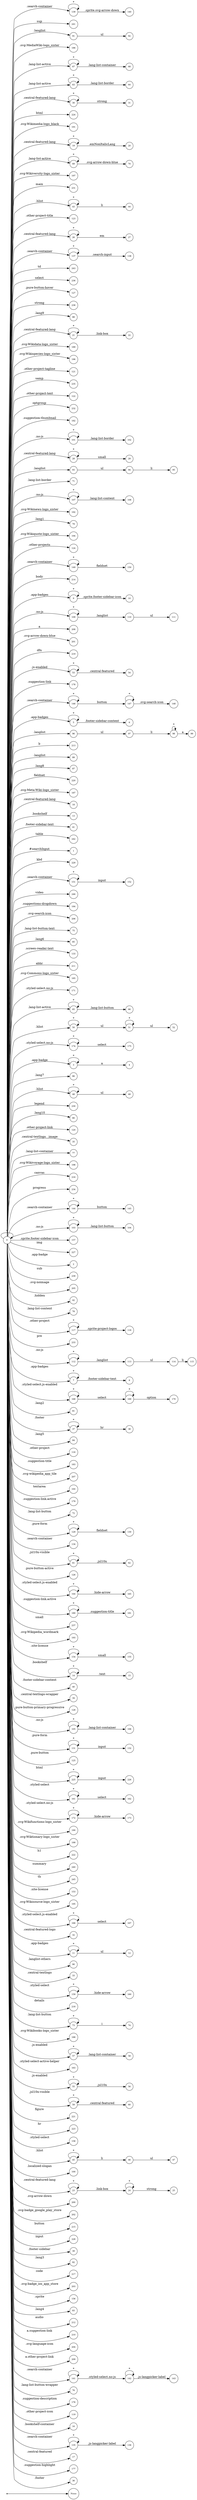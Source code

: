 digraph NFA {
  rankdir=LR;
  node [shape=circle, fontsize=10];
  __start [shape=point, label=""];
  __start -> None;
  139 [label="139"];
  49 [label="49"];
  241 [label="241"];
  91 [label="91"];
  58 [label="58"];
  186 [label="186"];
  67 [label="67"];
  63 [label="63"];
  30 [label="30"];
  224 [label="224"];
  191 [label="191"];
  19 [label="19"];
  69 [label="69"];
  197 [label="197"];
  8 [label="8"];
  173 [label="173"];
  231 [label="231"];
  43 [label="43"];
  123 [label="123"];
  160 [label="160"];
  26 [label="26"];
  137 [label="137"];
  243 [label="243"];
  236 [label="236"];
  27 [label="27"];
  127 [label="127"];
  115 [label="115"];
  238 [label="238"];
  88 [label="88"];
  21 [label="21"];
  155 [label="155"];
  189 [label="189"];
  196 [label="196"];
  121 [label="121"];
  235 [label="235"];
  122 [label="122"];
  232 [label="232"];
  167 [label="167"];
  182 [label="182"];
  47 [label="47"];
  101 [label="101"];
  28 [label="28"];
  93 [label="93"];
  71 [label="71"];
  107 [label="107"];
  192 [label="192"];
  79 [label="79"];
  110 [label="110"];
  194 [label="194"];
  124 [label="124"];
  149 [label="149"];
  214 [label="214"];
  165 [label="165"];
  9 [label="9"];
  109 [label="109"];
  208 [label="208"];
  102 [label="102"];
  201 [label="201"];
  219 [label="219"];
  53 [label="53"];
  136 [label="136"];
  178 [label="178"];
  64 [label="64"];
  146 [label="146"];
  5 [label="5"];
  96 [label="96"];
  213 [label="213"];
  94 [label="94"];
  89 [label="89"];
  87 [label="87"];
  15 [label="15"];
  220 [label="220"];
  187 [label="187"];
  92 [label="92"];
  18 [label="18"];
  51 [label="51"];
  13 [label="13"];
  41 [label="41"];
  242 [label="242"];
  1 [label="1"];
  229 [label="229"];
  38 [label="38"];
  151 [label="151"];
  108 [label="108"];
  246 [label="246"];
  24 [label="24"];
  175 [label="175"];
  184 [label="184"];
  206 [label="206"];
  113 [label="113"];
  75 [label="75"];
  85 [label="85"];
  133 [label="133"];
  130 [label="130"];
  211 [label="211"];
  185 [label="185"];
  171 [label="171"];
  65 [label="65"];
  50 [label="50"];
  174 [label="174"];
  3 [label="3"];
  86 [label="86"];
  106 [label="106"];
  48 [label="48"];
  230 [label="230"];
  80 [label="80"];
  120 [label="120"];
  162 [label="162"];
  35 [label="35"];
  143 [label="143"];
  77 [label="77"];
  198 [label="198"];
  216 [label="216"];
  234 [label="234"];
  144 [label="144"];
  103 [label="103"];
  157 [label="157"];
  22 [label="22"];
  227 [label="227"];
  97 [label="97"];
  132 [label="132"];
  2 [label="2"];
  239 [label="239"];
  20 [label="20"];
  62 [label="62"];
  205 [label="205"];
  42 [label="42"];
  78 [label="78"];
  117 [label="117"];
  233 [label="233"];
  95 [label="95"];
  99 [label="99"];
  112 [label="112"];
  7 [label="7"];
  138 [label="138"];
  168 [label="168"];
  56 [label="56"];
  81 [label="81"];
  37 [label="37"];
  66 [label="66"];
  84 [label="84"];
  10 [label="10"];
  116 [label="116"];
  183 [label="183"];
  207 [label="207"];
  244 [label="244"];
  179 [label="179"];
  72 [label="72"];
  129 [label="129"];
  134 [label="134"];
  61 [label="61"];
  126 [label="126"];
  164 [label="164"];
  180 [label="180"];
  237 [label="237"];
  193 [label="193"];
  154 [label="154"];
  14 [label="14"];
  40 [label="40"];
  34 [label="34"];
  29 [label="29"];
  128 [label="128"];
  12 [label="12"];
  6 [label="6"];
  46 [label="46"];
  105 [label="105"];
  131 [label="131"];
  147 [label="147"];
  169 [label="169"];
  60 [label="60"];
  125 [label="125"];
  98 [label="98"];
  225 [label="225"];
  161 [label="161"];
  172 [label="172"];
  190 [label="190"];
  142 [label="142"];
  199 [label="199"];
  222 [label="222"];
  118 [label="118"];
  240 [label="240"];
  245 [label="245"];
  153 [label="153"];
  25 [label="25"];
  195 [label="195"];
  166 [label="166"];
  32 [label="32"];
  11 [label="11"];
  90 [label="90"];
  33 [label="33"];
  159 [label="159"];
  145 [label="145"];
  181 [label="181"];
  170 [label="170"];
  218 [label="218"];
  73 [label="73"];
  70 [label="70"];
  4 [label="4"];
  44 [label="44"];
  74 [label="74"];
  188 [label="188"];
  114 [label="114"];
  57 [label="57"];
  163 [label="163"];
  55 [label="55"];
  59 [label="59"];
  221 [label="221"];
  223 [label="223"];
  158 [label="158"];
  45 [label="45"];
  104 [label="104"];
  100 [label="100"];
  148 [label="148"];
  23 [label="23"];
  150 [label="150"];
  200 [label="200"];
  202 [label="202"];
  215 [label="215"];
  228 [label="228"];
  39 [label="39"];
  82 [label="82"];
  152 [label="152"];
  217 [label="217"];
  203 [label="203"];
  0 [label="0"];
  54 [label="54"];
  140 [label="140"];
  156 [label="156"];
  83 [label="83"];
  212 [label="212"];
  210 [label="210"];
  204 [label="204"];
  31 [label="31"];
  209 [label="209"];
  141 [label="141"];
  68 [label="68"];
  111 [label="111"];
  76 [label="76"];
  176 [label="176"];
  226 [label="226"];
  52 [label="52"];
  119 [label="119"];
  16 [label="16"];
  135 [label="135"];
  17 [label="17"];
  177 [label="177"];
  36 [label="36"];
  { node [shape=doublecircle]; 1 2 4 6 8 10 12 13 15 16 17 18 20 22 25 27 29 31 32 33 34 35 36 38 39 40 41 42 44 47 49 52 54 56 58 60 62 64 66 68 70 71 72 74 75 76 77 78 79 80 81 82 83 84 85 86 87 88 89 90 92 95 99 100 102 104 106 108 111 115 116 118 119 120 121 122 123 124 125 126 127 128 130 132 133 134 136 138 140 143 145 148 150 152 153 155 156 157 158 160 162 163 165 167 170 171 173 175 176 177 178 179 181 182 183 184 185 186 187 188 189 190 191 192 193 194 195 196 197 198 199 200 201 202 203 204 205 206 207 208 209 210 211 212 213 214 215 216 217 218 219 220 221 222 223 224 226 227 228 229 230 231 232 233 234 235 236 237 238 239 240 241 242 243 244 245 246 }
  0 -> 0 [label="*"];
  0 -> 1 [label="#searchInput"];
  0 -> 2 [label=".app-badge"];
  0 -> 3 [label=".app-badge"];
  3 -> 3 [label="*"];
  3 -> 4 [label="a"];
  0 -> 5 [label=".app-badges"];
  5 -> 5 [label="*"];
  5 -> 6 [label=".footer-sidebar-content"];
  0 -> 7 [label=".app-badges"];
  7 -> 7 [label="*"];
  7 -> 8 [label=".footer-sidebar-text"];
  0 -> 9 [label=".app-badges"];
  9 -> 9 [label="*"];
  9 -> 10 [label=".sprite.footer-sidebar-icon"];
  0 -> 11 [label=".app-badges"];
  11 -> 11 [label="*"];
  11 -> 12 [label="ul"];
  0 -> 13 [label=".bookshelf"];
  0 -> 14 [label=".bookshelf"];
  14 -> 14 [label="*"];
  14 -> 15 [label=".text"];
  0 -> 16 [label=".bookshelf-container"];
  0 -> 17 [label=".central-featured"];
  0 -> 18 [label=".central-featured-lang"];
  0 -> 19 [label=".central-featured-lang"];
  19 -> 19 [label="*"];
  19 -> 20 [label=".emNonItalicLang"];
  0 -> 21 [label=".central-featured-lang"];
  21 -> 21 [label="*"];
  21 -> 22 [label=".link-box"];
  0 -> 23 [label=".central-featured-lang"];
  23 -> 23 [label="*"];
  23 -> 24 [label=".link-box"];
  24 -> 24 [label="*"];
  24 -> 25 [label="strong"];
  0 -> 26 [label=".central-featured-lang"];
  26 -> 26 [label="*"];
  26 -> 27 [label="em"];
  0 -> 28 [label=".central-featured-lang"];
  28 -> 28 [label="*"];
  28 -> 29 [label="small"];
  0 -> 30 [label=".central-featured-lang"];
  30 -> 30 [label="*"];
  30 -> 31 [label="strong"];
  0 -> 32 [label=".central-featured-logo"];
  0 -> 33 [label=".central-textlogo"];
  0 -> 34 [label=".central-textlogo-wrapper"];
  0 -> 35 [label=".central-textlogo__image"];
  0 -> 36 [label=".footer"];
  0 -> 37 [label=".footer"];
  37 -> 37 [label="*"];
  37 -> 38 [label="hr"];
  0 -> 39 [label=".footer-sidebar"];
  0 -> 40 [label=".footer-sidebar-content"];
  0 -> 41 [label=".footer-sidebar-text"];
  0 -> 42 [label=".hidden"];
  0 -> 43 [label=".hlist"];
  43 -> 43 [label="*"];
  43 -> 44 [label="li"];
  0 -> 45 [label=".hlist"];
  45 -> 45 [label="*"];
  45 -> 46 [label="li"];
  46 -> 47 [label="ul"];
  0 -> 48 [label=".hlist"];
  48 -> 48 [label="*"];
  48 -> 49 [label="ul"];
  0 -> 50 [label=".hlist"];
  50 -> 50 [label="*"];
  50 -> 51 [label="ul"];
  51 -> 51 [label="*"];
  51 -> 52 [label="ul"];
  0 -> 53 [label=".js-enabled"];
  53 -> 53 [label="*"];
  53 -> 54 [label=".central-featured"];
  0 -> 55 [label=".js-enabled"];
  55 -> 55 [label="*"];
  55 -> 56 [label=".jsl10n"];
  0 -> 57 [label=".js-enabled"];
  57 -> 57 [label="*"];
  57 -> 58 [label=".lang-list-container"];
  0 -> 59 [label=".jsl10n-visible"];
  59 -> 59 [label="*"];
  59 -> 60 [label=".central-featured"];
  0 -> 61 [label=".jsl10n-visible"];
  61 -> 61 [label="*"];
  61 -> 62 [label=".jsl10n"];
  0 -> 63 [label=".lang-list-active"];
  63 -> 63 [label="*"];
  63 -> 64 [label=".lang-list-border"];
  0 -> 65 [label=".lang-list-active"];
  65 -> 65 [label="*"];
  65 -> 66 [label=".lang-list-button"];
  0 -> 67 [label=".lang-list-active"];
  67 -> 67 [label="*"];
  67 -> 68 [label=".lang-list-container"];
  0 -> 69 [label=".lang-list-active"];
  69 -> 69 [label="*"];
  69 -> 70 [label=".svg-arrow-down-blue"];
  0 -> 71 [label=".lang-list-border"];
  0 -> 72 [label=".lang-list-button"];
  0 -> 73 [label=".lang-list-button"];
  73 -> 73 [label="*"];
  73 -> 74 [label="i"];
  0 -> 75 [label=".lang-list-button-text"];
  0 -> 76 [label=".lang-list-button-wrapper"];
  0 -> 77 [label=".lang-list-container"];
  0 -> 78 [label=".lang-list-content"];
  0 -> 79 [label=".lang1"];
  0 -> 80 [label=".lang10"];
  0 -> 81 [label=".lang2"];
  0 -> 82 [label=".lang3"];
  0 -> 83 [label=".lang4"];
  0 -> 84 [label=".lang5"];
  0 -> 85 [label=".lang6"];
  0 -> 86 [label=".lang7"];
  0 -> 87 [label=".lang8"];
  0 -> 88 [label=".lang9"];
  0 -> 89 [label=".langlist"];
  0 -> 90 [label=".langlist-others"];
  0 -> 91 [label=".langlist"];
  91 -> 92 [label="ul"];
  0 -> 93 [label=".langlist"];
  93 -> 94 [label="ul"];
  94 -> 95 [label="li"];
  0 -> 96 [label=".langlist"];
  96 -> 97 [label="ul"];
  97 -> 98 [label="li"];
  98 -> 98 [label="*"];
  98 -> 99 [label="a"];
  0 -> 100 [label=".localized-slogan"];
  0 -> 101 [label=".no-js"];
  101 -> 101 [label="*"];
  101 -> 102 [label=".lang-list-border"];
  0 -> 103 [label=".no-js"];
  103 -> 103 [label="*"];
  103 -> 104 [label=".lang-list-button"];
  0 -> 105 [label=".no-js"];
  105 -> 105 [label="*"];
  105 -> 106 [label=".lang-list-container"];
  0 -> 107 [label=".no-js"];
  107 -> 107 [label="*"];
  107 -> 108 [label=".lang-list-content"];
  0 -> 109 [label=".no-js"];
  109 -> 109 [label="*"];
  109 -> 110 [label=".langlist"];
  110 -> 111 [label="ul"];
  0 -> 112 [label=".no-js"];
  112 -> 112 [label="*"];
  112 -> 113 [label=".langlist"];
  113 -> 114 [label="ul"];
  114 -> 115 [label="li"];
  0 -> 116 [label=".other-project"];
  0 -> 117 [label=".other-project"];
  117 -> 117 [label="*"];
  117 -> 118 [label=".sprite-project-logos"];
  0 -> 119 [label=".other-project-icon"];
  0 -> 120 [label=".other-project-link"];
  0 -> 121 [label=".other-project-tagline"];
  0 -> 122 [label=".other-project-text"];
  0 -> 123 [label=".other-project-title"];
  0 -> 124 [label=".other-projects"];
  0 -> 125 [label=".pure-button"];
  0 -> 126 [label=".pure-button-active"];
  0 -> 127 [label=".pure-button-hover"];
  0 -> 128 [label=".pure-button-primary-progressive"];
  0 -> 129 [label=".pure-form"];
  129 -> 129 [label="*"];
  129 -> 130 [label="fieldset"];
  0 -> 131 [label=".pure-form"];
  131 -> 131 [label="*"];
  131 -> 132 [label="input"];
  0 -> 133 [label=".screen-reader-text"];
  0 -> 134 [label=".search-container"];
  0 -> 135 [label=".search-container"];
  135 -> 135 [label="*"];
  135 -> 136 [label=".js-langpicker-label"];
  0 -> 137 [label=".search-container"];
  137 -> 137 [label="*"];
  137 -> 138 [label=".search-input"];
  0 -> 139 [label=".search-container"];
  139 -> 139 [label="*"];
  139 -> 140 [label=".sprite.svg-arrow-down"];
  0 -> 141 [label=".search-container"];
  141 -> 141 [label="*"];
  141 -> 142 [label=".styled-select.no-js"];
  142 -> 142 [label="*"];
  142 -> 143 [label=".js-langpicker-label"];
  0 -> 144 [label=".search-container"];
  144 -> 144 [label="*"];
  144 -> 145 [label="button"];
  0 -> 146 [label=".search-container"];
  146 -> 146 [label="*"];
  146 -> 147 [label="button"];
  147 -> 147 [label="*"];
  147 -> 148 [label=".svg-search-icon"];
  0 -> 149 [label=".search-container"];
  149 -> 149 [label="*"];
  149 -> 150 [label="fieldset"];
  0 -> 151 [label=".search-container"];
  151 -> 151 [label="*"];
  151 -> 152 [label="input"];
  0 -> 153 [label=".site-license"];
  0 -> 154 [label=".site-license"];
  154 -> 154 [label="*"];
  154 -> 155 [label="small"];
  0 -> 156 [label=".sprite"];
  0 -> 157 [label=".sprite.footer-sidebar-icon"];
  0 -> 158 [label=".styled-select"];
  0 -> 159 [label=".styled-select"];
  159 -> 159 [label="*"];
  159 -> 160 [label=".hide-arrow"];
  0 -> 161 [label=".styled-select"];
  161 -> 161 [label="*"];
  161 -> 162 [label="select"];
  0 -> 163 [label=".styled-select-active-helper"];
  0 -> 164 [label=".styled-select.js-enabled"];
  164 -> 164 [label="*"];
  164 -> 165 [label=".hide-arrow"];
  0 -> 166 [label=".styled-select.js-enabled"];
  166 -> 166 [label="*"];
  166 -> 167 [label="select"];
  0 -> 168 [label=".styled-select.js-enabled"];
  168 -> 168 [label="*"];
  168 -> 169 [label="select"];
  169 -> 169 [label="*"];
  169 -> 170 [label="option"];
  0 -> 171 [label=".styled-select.no-js"];
  0 -> 172 [label=".styled-select.no-js"];
  172 -> 172 [label="*"];
  172 -> 173 [label=".hide-arrow"];
  0 -> 174 [label=".styled-select.no-js"];
  174 -> 174 [label="*"];
  174 -> 175 [label="select"];
  0 -> 176 [label=".suggestion-description"];
  0 -> 177 [label=".suggestion-highlight"];
  0 -> 178 [label=".suggestion-link"];
  0 -> 179 [label=".suggestion-link.active"];
  0 -> 180 [label=".suggestion-link.active"];
  180 -> 180 [label="*"];
  180 -> 181 [label=".suggestion-title"];
  0 -> 182 [label=".suggestion-thumbnail"];
  0 -> 183 [label=".suggestion-title"];
  0 -> 184 [label=".suggestions-dropdown"];
  0 -> 185 [label=".svg-Commons-logo_sister"];
  0 -> 186 [label=".svg-MediaWiki-logo_sister"];
  0 -> 187 [label=".svg-Meta-Wiki-logo_sister"];
  0 -> 188 [label=".svg-Wikibooks-logo_sister"];
  0 -> 189 [label=".svg-Wikidata-logo_sister"];
  0 -> 190 [label=".svg-Wikifunctions-logo_sister"];
  0 -> 191 [label=".svg-Wikimedia-logo_black"];
  0 -> 192 [label=".svg-Wikinews-logo_sister"];
  0 -> 193 [label=".svg-Wikipedia_wordmark"];
  0 -> 194 [label=".svg-Wikiquote-logo_sister"];
  0 -> 195 [label=".svg-Wikisource-logo_sister"];
  0 -> 196 [label=".svg-Wikispecies-logo_sister"];
  0 -> 197 [label=".svg-Wikiversity-logo_sister"];
  0 -> 198 [label=".svg-Wikivoyage-logo_sister"];
  0 -> 199 [label=".svg-Wiktionary-logo_sister"];
  0 -> 200 [label=".svg-arrow-down"];
  0 -> 201 [label=".svg-arrow-down-blue"];
  0 -> 202 [label=".svg-badge_google_play_store"];
  0 -> 203 [label=".svg-badge_ios_app_store"];
  0 -> 204 [label=".svg-language-icon"];
  0 -> 205 [label=".svg-noimage"];
  0 -> 206 [label=".svg-search-icon"];
  0 -> 207 [label=".svg-wikipedia_app_tile"];
  0 -> 208 [label="a"];
  0 -> 209 [label="a.other-project-link"];
  0 -> 210 [label="a.suggestion-link"];
  0 -> 211 [label="abbr"];
  0 -> 212 [label="audio"];
  0 -> 213 [label="b"];
  0 -> 214 [label="body"];
  0 -> 215 [label="button"];
  0 -> 216 [label="canvas"];
  0 -> 217 [label="code"];
  0 -> 218 [label="details"];
  0 -> 219 [label="dfn"];
  0 -> 220 [label="fieldset"];
  0 -> 221 [label="figure"];
  0 -> 222 [label="h1"];
  0 -> 223 [label="hr"];
  0 -> 224 [label="html"];
  0 -> 225 [label="html"];
  225 -> 225 [label="*"];
  225 -> 226 [label="input"];
  0 -> 227 [label="img"];
  0 -> 228 [label="input"];
  0 -> 229 [label="kbd"];
  0 -> 230 [label="legend"];
  0 -> 231 [label="main"];
  0 -> 232 [label="optgroup"];
  0 -> 233 [label="pre"];
  0 -> 234 [label="progress"];
  0 -> 235 [label="samp"];
  0 -> 236 [label="select"];
  0 -> 237 [label="small"];
  0 -> 238 [label="strong"];
  0 -> 239 [label="sub"];
  0 -> 240 [label="summary"];
  0 -> 241 [label="sup"];
  0 -> 242 [label="table"];
  0 -> 243 [label="td"];
  0 -> 244 [label="textarea"];
  0 -> 245 [label="th"];
  0 -> 246 [label="video"];
}
